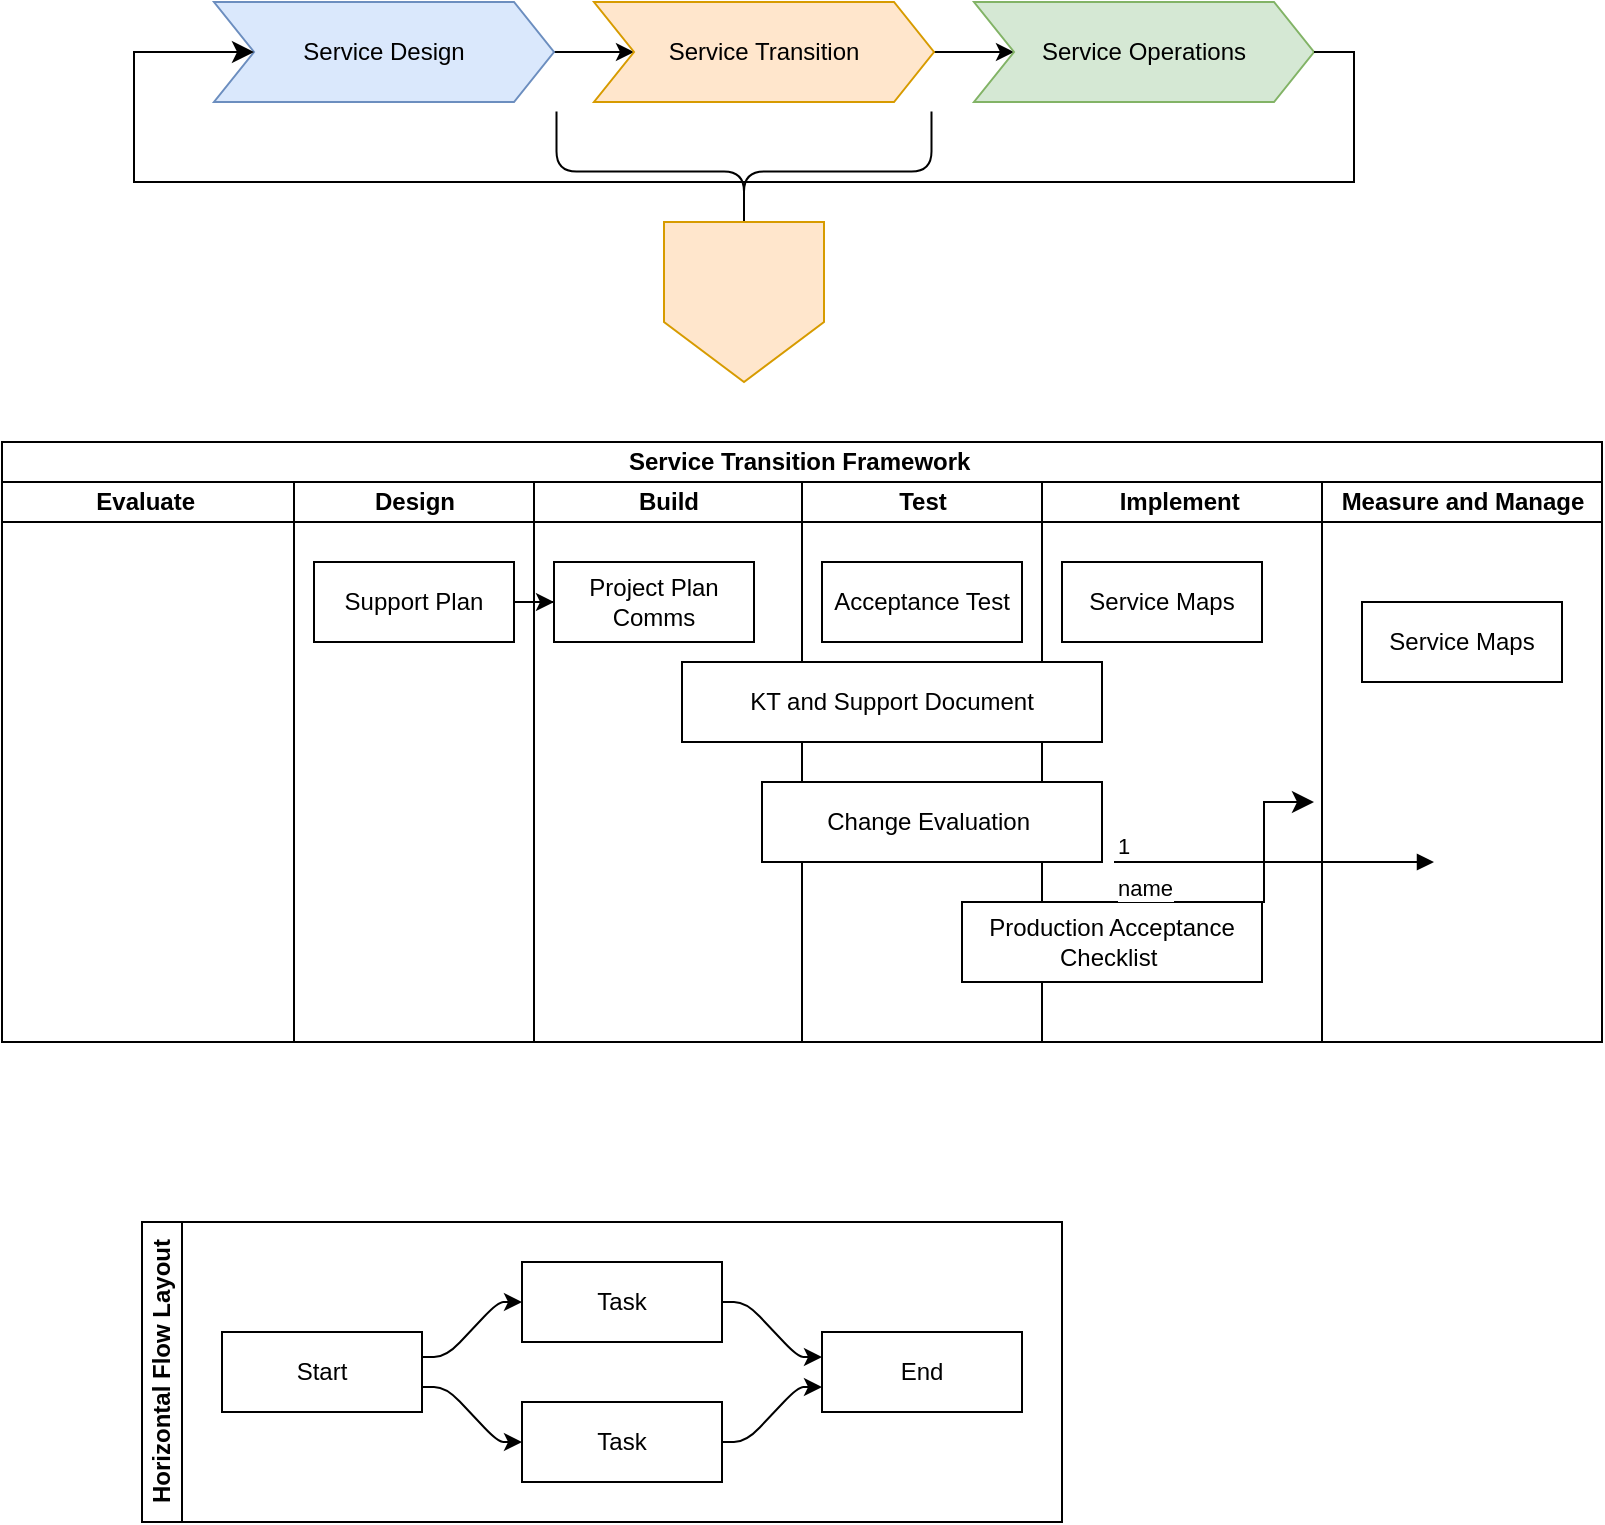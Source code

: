 <mxfile version="21.6.7" type="github">
  <diagram name="Page-1" id="2FcFRfJJw-KxKcMNalWO">
    <mxGraphModel dx="1434" dy="1985" grid="1" gridSize="10" guides="1" tooltips="1" connect="1" arrows="1" fold="1" page="1" pageScale="1" pageWidth="827" pageHeight="1169" math="0" shadow="0">
      <root>
        <mxCell id="0" />
        <mxCell id="1" parent="0" />
        <mxCell id="wHPAMTm_sNhazSg7mFRJ-1" value="Service Transition Framework&amp;nbsp;" style="swimlane;childLayout=stackLayout;resizeParent=1;resizeParentMax=0;startSize=20;html=1;" vertex="1" parent="1">
          <mxGeometry x="114" y="-350" width="800" height="300" as="geometry" />
        </mxCell>
        <mxCell id="wHPAMTm_sNhazSg7mFRJ-2" value="Evaluate&amp;nbsp;" style="swimlane;startSize=20;html=1;" vertex="1" parent="wHPAMTm_sNhazSg7mFRJ-1">
          <mxGeometry y="20" width="146" height="280" as="geometry" />
        </mxCell>
        <mxCell id="wHPAMTm_sNhazSg7mFRJ-3" value="Design" style="swimlane;startSize=20;html=1;" vertex="1" parent="wHPAMTm_sNhazSg7mFRJ-1">
          <mxGeometry x="146" y="20" width="120" height="280" as="geometry" />
        </mxCell>
        <mxCell id="wHPAMTm_sNhazSg7mFRJ-18" value="Support Plan" style="whiteSpace=wrap;html=1;align=center;" vertex="1" parent="wHPAMTm_sNhazSg7mFRJ-3">
          <mxGeometry x="10" y="40" width="100" height="40" as="geometry" />
        </mxCell>
        <mxCell id="wHPAMTm_sNhazSg7mFRJ-4" value="Build" style="swimlane;startSize=20;html=1;" vertex="1" parent="wHPAMTm_sNhazSg7mFRJ-1">
          <mxGeometry x="266" y="20" width="134" height="280" as="geometry">
            <mxRectangle x="240" y="20" width="40" height="150" as="alternateBounds" />
          </mxGeometry>
        </mxCell>
        <mxCell id="wHPAMTm_sNhazSg7mFRJ-19" value="Project Plan Comms" style="whiteSpace=wrap;html=1;align=center;" vertex="1" parent="wHPAMTm_sNhazSg7mFRJ-4">
          <mxGeometry x="10" y="40" width="100" height="40" as="geometry" />
        </mxCell>
        <mxCell id="wHPAMTm_sNhazSg7mFRJ-5" value="Test" style="swimlane;startSize=20;html=1;" vertex="1" parent="wHPAMTm_sNhazSg7mFRJ-1">
          <mxGeometry x="400" y="20" width="120" height="280" as="geometry">
            <mxRectangle x="240" y="20" width="40" height="150" as="alternateBounds" />
          </mxGeometry>
        </mxCell>
        <mxCell id="wHPAMTm_sNhazSg7mFRJ-20" value="Acceptance Test" style="whiteSpace=wrap;html=1;align=center;" vertex="1" parent="wHPAMTm_sNhazSg7mFRJ-5">
          <mxGeometry x="10" y="40" width="100" height="40" as="geometry" />
        </mxCell>
        <mxCell id="wHPAMTm_sNhazSg7mFRJ-6" value="Implement&amp;nbsp;" style="swimlane;startSize=20;html=1;" vertex="1" parent="wHPAMTm_sNhazSg7mFRJ-1">
          <mxGeometry x="520" y="20" width="140" height="280" as="geometry">
            <mxRectangle x="240" y="20" width="40" height="150" as="alternateBounds" />
          </mxGeometry>
        </mxCell>
        <mxCell id="wHPAMTm_sNhazSg7mFRJ-21" value="Service Maps" style="whiteSpace=wrap;html=1;align=center;" vertex="1" parent="wHPAMTm_sNhazSg7mFRJ-6">
          <mxGeometry x="10" y="40" width="100" height="40" as="geometry" />
        </mxCell>
        <mxCell id="wHPAMTm_sNhazSg7mFRJ-22" value="KT and Support Document" style="whiteSpace=wrap;html=1;align=center;" vertex="1" parent="wHPAMTm_sNhazSg7mFRJ-6">
          <mxGeometry x="-180" y="90" width="210" height="40" as="geometry" />
        </mxCell>
        <mxCell id="wHPAMTm_sNhazSg7mFRJ-23" value="Change Evaluation&amp;nbsp;" style="whiteSpace=wrap;html=1;align=center;" vertex="1" parent="wHPAMTm_sNhazSg7mFRJ-6">
          <mxGeometry x="-140" y="150" width="170" height="40" as="geometry" />
        </mxCell>
        <mxCell id="wHPAMTm_sNhazSg7mFRJ-24" value="Production Acceptance Checklist&amp;nbsp;" style="whiteSpace=wrap;html=1;align=center;" vertex="1" parent="wHPAMTm_sNhazSg7mFRJ-6">
          <mxGeometry x="-40" y="210" width="150" height="40" as="geometry" />
        </mxCell>
        <mxCell id="wHPAMTm_sNhazSg7mFRJ-7" value="Measure and Manage" style="swimlane;startSize=20;html=1;" vertex="1" parent="wHPAMTm_sNhazSg7mFRJ-1">
          <mxGeometry x="660" y="20" width="140" height="280" as="geometry">
            <mxRectangle x="240" y="20" width="40" height="150" as="alternateBounds" />
          </mxGeometry>
        </mxCell>
        <mxCell id="wHPAMTm_sNhazSg7mFRJ-32" value="Service Maps" style="whiteSpace=wrap;html=1;align=center;" vertex="1" parent="wHPAMTm_sNhazSg7mFRJ-7">
          <mxGeometry x="20" y="60" width="100" height="40" as="geometry" />
        </mxCell>
        <mxCell id="wHPAMTm_sNhazSg7mFRJ-30" value="" style="edgeStyle=orthogonalEdgeStyle;rounded=0;orthogonalLoop=1;jettySize=auto;html=1;entryX=0;entryY=0.5;entryDx=0;entryDy=0;" edge="1" parent="wHPAMTm_sNhazSg7mFRJ-1" source="wHPAMTm_sNhazSg7mFRJ-18" target="wHPAMTm_sNhazSg7mFRJ-19">
          <mxGeometry relative="1" as="geometry" />
        </mxCell>
        <mxCell id="wHPAMTm_sNhazSg7mFRJ-8" value="Horizontal Flow Layout" style="swimlane;html=1;startSize=20;horizontal=0;childLayout=flowLayout;flowOrientation=west;resizable=0;interRankCellSpacing=50;containerType=tree;fontSize=12;" vertex="1" parent="1">
          <mxGeometry x="184" y="40" width="460" height="150" as="geometry" />
        </mxCell>
        <mxCell id="wHPAMTm_sNhazSg7mFRJ-9" value="Start" style="whiteSpace=wrap;html=1;" vertex="1" parent="wHPAMTm_sNhazSg7mFRJ-8">
          <mxGeometry x="40" y="55" width="100" height="40" as="geometry" />
        </mxCell>
        <mxCell id="wHPAMTm_sNhazSg7mFRJ-10" value="Task" style="whiteSpace=wrap;html=1;" vertex="1" parent="wHPAMTm_sNhazSg7mFRJ-8">
          <mxGeometry x="190" y="20" width="100" height="40" as="geometry" />
        </mxCell>
        <mxCell id="wHPAMTm_sNhazSg7mFRJ-11" value="" style="html=1;rounded=1;curved=0;sourcePerimeterSpacing=0;targetPerimeterSpacing=0;startSize=6;endSize=6;noEdgeStyle=1;orthogonal=1;" edge="1" parent="wHPAMTm_sNhazSg7mFRJ-8" source="wHPAMTm_sNhazSg7mFRJ-9" target="wHPAMTm_sNhazSg7mFRJ-10">
          <mxGeometry relative="1" as="geometry">
            <Array as="points">
              <mxPoint x="152" y="67.5" />
              <mxPoint x="178" y="40" />
            </Array>
          </mxGeometry>
        </mxCell>
        <mxCell id="wHPAMTm_sNhazSg7mFRJ-12" value="Task" style="whiteSpace=wrap;html=1;" vertex="1" parent="wHPAMTm_sNhazSg7mFRJ-8">
          <mxGeometry x="190" y="90" width="100" height="40" as="geometry" />
        </mxCell>
        <mxCell id="wHPAMTm_sNhazSg7mFRJ-13" value="" style="html=1;rounded=1;curved=0;sourcePerimeterSpacing=0;targetPerimeterSpacing=0;startSize=6;endSize=6;noEdgeStyle=1;orthogonal=1;" edge="1" parent="wHPAMTm_sNhazSg7mFRJ-8" source="wHPAMTm_sNhazSg7mFRJ-9" target="wHPAMTm_sNhazSg7mFRJ-12">
          <mxGeometry relative="1" as="geometry">
            <Array as="points">
              <mxPoint x="152" y="82.5" />
              <mxPoint x="178" y="110" />
            </Array>
          </mxGeometry>
        </mxCell>
        <mxCell id="wHPAMTm_sNhazSg7mFRJ-14" value="End" style="whiteSpace=wrap;html=1;" vertex="1" parent="wHPAMTm_sNhazSg7mFRJ-8">
          <mxGeometry x="340" y="55" width="100" height="40" as="geometry" />
        </mxCell>
        <mxCell id="wHPAMTm_sNhazSg7mFRJ-15" value="" style="html=1;rounded=1;curved=0;sourcePerimeterSpacing=0;targetPerimeterSpacing=0;startSize=6;endSize=6;noEdgeStyle=1;orthogonal=1;" edge="1" parent="wHPAMTm_sNhazSg7mFRJ-8" source="wHPAMTm_sNhazSg7mFRJ-10" target="wHPAMTm_sNhazSg7mFRJ-14">
          <mxGeometry relative="1" as="geometry">
            <Array as="points">
              <mxPoint x="302" y="40" />
              <mxPoint x="328" y="67.5" />
            </Array>
          </mxGeometry>
        </mxCell>
        <mxCell id="wHPAMTm_sNhazSg7mFRJ-16" value="" style="html=1;rounded=1;curved=0;sourcePerimeterSpacing=0;targetPerimeterSpacing=0;startSize=6;endSize=6;noEdgeStyle=1;orthogonal=1;" edge="1" parent="wHPAMTm_sNhazSg7mFRJ-8" source="wHPAMTm_sNhazSg7mFRJ-12" target="wHPAMTm_sNhazSg7mFRJ-14">
          <mxGeometry relative="1" as="geometry">
            <Array as="points">
              <mxPoint x="302" y="110" />
              <mxPoint x="328" y="82.5" />
            </Array>
          </mxGeometry>
        </mxCell>
        <mxCell id="wHPAMTm_sNhazSg7mFRJ-26" value="name" style="endArrow=block;endFill=1;html=1;edgeStyle=orthogonalEdgeStyle;align=left;verticalAlign=top;rounded=0;" edge="1" parent="1">
          <mxGeometry x="-1" relative="1" as="geometry">
            <mxPoint x="670" y="-140" as="sourcePoint" />
            <mxPoint x="830" y="-140" as="targetPoint" />
          </mxGeometry>
        </mxCell>
        <mxCell id="wHPAMTm_sNhazSg7mFRJ-27" value="1" style="edgeLabel;resizable=0;html=1;align=left;verticalAlign=bottom;" connectable="0" vertex="1" parent="wHPAMTm_sNhazSg7mFRJ-26">
          <mxGeometry x="-1" relative="1" as="geometry" />
        </mxCell>
        <mxCell id="wHPAMTm_sNhazSg7mFRJ-36" value="" style="edgeStyle=orthogonalEdgeStyle;rounded=0;orthogonalLoop=1;jettySize=auto;html=1;" edge="1" parent="1" source="wHPAMTm_sNhazSg7mFRJ-33" target="wHPAMTm_sNhazSg7mFRJ-34">
          <mxGeometry relative="1" as="geometry" />
        </mxCell>
        <mxCell id="wHPAMTm_sNhazSg7mFRJ-33" value="Service Design" style="shape=step;perimeter=stepPerimeter;whiteSpace=wrap;html=1;fixedSize=1;fillColor=#dae8fc;strokeColor=#6c8ebf;" vertex="1" parent="1">
          <mxGeometry x="220" y="-570" width="170" height="50" as="geometry" />
        </mxCell>
        <mxCell id="wHPAMTm_sNhazSg7mFRJ-37" value="" style="edgeStyle=orthogonalEdgeStyle;rounded=0;orthogonalLoop=1;jettySize=auto;html=1;" edge="1" parent="1" source="wHPAMTm_sNhazSg7mFRJ-34" target="wHPAMTm_sNhazSg7mFRJ-35">
          <mxGeometry relative="1" as="geometry" />
        </mxCell>
        <mxCell id="wHPAMTm_sNhazSg7mFRJ-34" value="Service Transition" style="shape=step;perimeter=stepPerimeter;whiteSpace=wrap;html=1;fixedSize=1;fillColor=#ffe6cc;strokeColor=#d79b00;" vertex="1" parent="1">
          <mxGeometry x="410" y="-570" width="170" height="50" as="geometry" />
        </mxCell>
        <mxCell id="wHPAMTm_sNhazSg7mFRJ-35" value="Service Operations" style="shape=step;perimeter=stepPerimeter;whiteSpace=wrap;html=1;fixedSize=1;fillColor=#d5e8d4;strokeColor=#82b366;" vertex="1" parent="1">
          <mxGeometry x="600" y="-570" width="170" height="50" as="geometry" />
        </mxCell>
        <mxCell id="wHPAMTm_sNhazSg7mFRJ-40" value="" style="edgeStyle=elbowEdgeStyle;elbow=horizontal;endArrow=classic;html=1;curved=0;rounded=0;endSize=8;startSize=8;" edge="1" parent="1">
          <mxGeometry width="50" height="50" relative="1" as="geometry">
            <mxPoint x="720" y="-120" as="sourcePoint" />
            <mxPoint x="770" y="-170" as="targetPoint" />
          </mxGeometry>
        </mxCell>
        <mxCell id="wHPAMTm_sNhazSg7mFRJ-41" value="" style="edgeStyle=orthogonalEdgeStyle;elbow=horizontal;endArrow=classic;html=1;rounded=0;endSize=8;startSize=8;exitX=1;exitY=0.5;exitDx=0;exitDy=0;entryX=0;entryY=0.5;entryDx=0;entryDy=0;movable=1;resizable=1;rotatable=1;deletable=1;editable=1;locked=0;connectable=1;" edge="1" parent="1" source="wHPAMTm_sNhazSg7mFRJ-35" target="wHPAMTm_sNhazSg7mFRJ-33">
          <mxGeometry width="50" height="50" relative="1" as="geometry">
            <mxPoint x="767.5" y="-480" as="sourcePoint" />
            <mxPoint x="260" y="-455" as="targetPoint" />
            <Array as="points">
              <mxPoint x="790" y="-545" />
              <mxPoint x="790" y="-480" />
              <mxPoint x="180" y="-480" />
              <mxPoint x="180" y="-545" />
            </Array>
          </mxGeometry>
        </mxCell>
        <mxCell id="wHPAMTm_sNhazSg7mFRJ-43" value="" style="shape=curlyBracket;whiteSpace=wrap;html=1;rounded=1;flipH=1;labelPosition=right;verticalLabelPosition=middle;align=left;verticalAlign=middle;rotation=90;" vertex="1" parent="1">
          <mxGeometry x="455" y="-579" width="60" height="187.5" as="geometry" />
        </mxCell>
        <mxCell id="wHPAMTm_sNhazSg7mFRJ-44" value="" style="shape=offPageConnector;whiteSpace=wrap;html=1;fillColor=#ffe6cc;strokeColor=#d79b00;" vertex="1" parent="1">
          <mxGeometry x="445" y="-460" width="80" height="80" as="geometry" />
        </mxCell>
      </root>
    </mxGraphModel>
  </diagram>
</mxfile>
